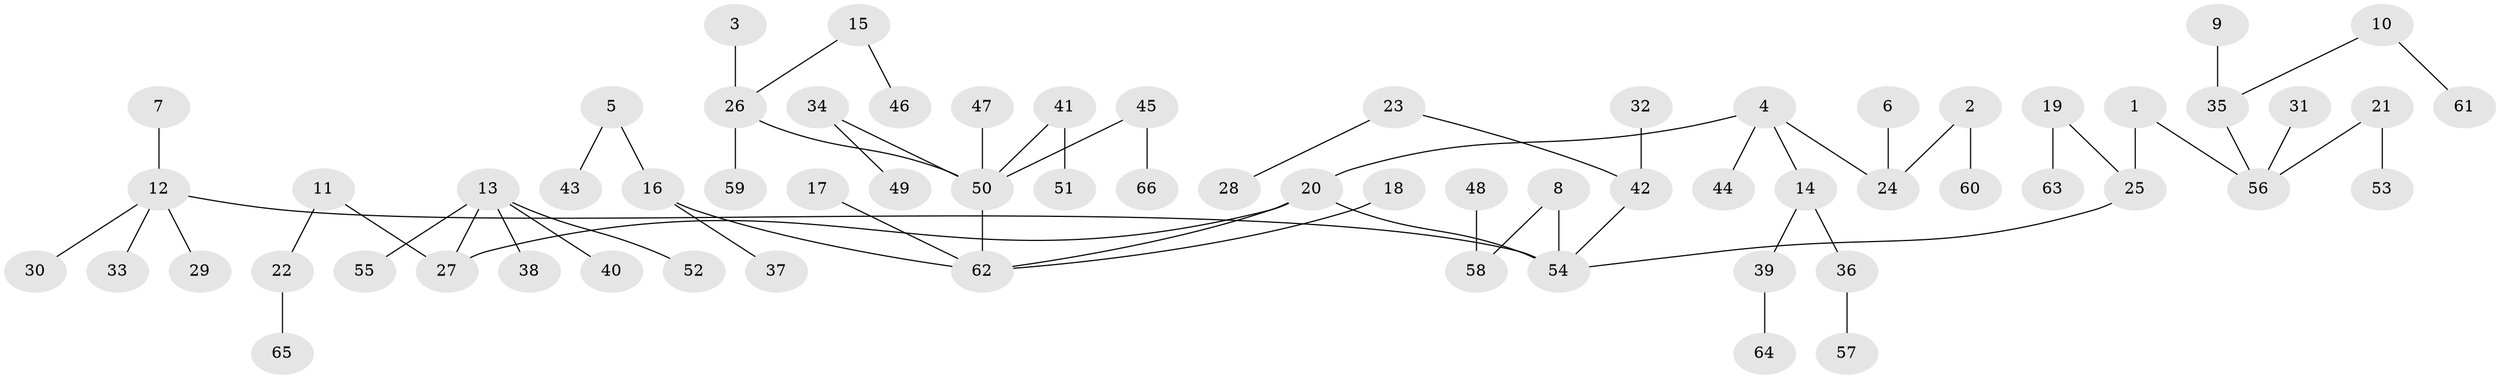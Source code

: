 // original degree distribution, {5: 0.030534351145038167, 4: 0.04580152671755725, 6: 0.030534351145038167, 7: 0.015267175572519083, 3: 0.09923664122137404, 2: 0.2824427480916031, 1: 0.4961832061068702}
// Generated by graph-tools (version 1.1) at 2025/02/03/09/25 03:02:20]
// undirected, 66 vertices, 65 edges
graph export_dot {
graph [start="1"]
  node [color=gray90,style=filled];
  1;
  2;
  3;
  4;
  5;
  6;
  7;
  8;
  9;
  10;
  11;
  12;
  13;
  14;
  15;
  16;
  17;
  18;
  19;
  20;
  21;
  22;
  23;
  24;
  25;
  26;
  27;
  28;
  29;
  30;
  31;
  32;
  33;
  34;
  35;
  36;
  37;
  38;
  39;
  40;
  41;
  42;
  43;
  44;
  45;
  46;
  47;
  48;
  49;
  50;
  51;
  52;
  53;
  54;
  55;
  56;
  57;
  58;
  59;
  60;
  61;
  62;
  63;
  64;
  65;
  66;
  1 -- 25 [weight=1.0];
  1 -- 56 [weight=1.0];
  2 -- 24 [weight=1.0];
  2 -- 60 [weight=1.0];
  3 -- 26 [weight=1.0];
  4 -- 14 [weight=1.0];
  4 -- 20 [weight=1.0];
  4 -- 24 [weight=1.0];
  4 -- 44 [weight=1.0];
  5 -- 16 [weight=1.0];
  5 -- 43 [weight=1.0];
  6 -- 24 [weight=1.0];
  7 -- 12 [weight=1.0];
  8 -- 54 [weight=1.0];
  8 -- 58 [weight=1.0];
  9 -- 35 [weight=1.0];
  10 -- 35 [weight=1.0];
  10 -- 61 [weight=1.0];
  11 -- 22 [weight=1.0];
  11 -- 27 [weight=1.0];
  12 -- 29 [weight=1.0];
  12 -- 30 [weight=1.0];
  12 -- 33 [weight=1.0];
  12 -- 54 [weight=1.0];
  13 -- 27 [weight=1.0];
  13 -- 38 [weight=1.0];
  13 -- 40 [weight=1.0];
  13 -- 52 [weight=1.0];
  13 -- 55 [weight=1.0];
  14 -- 36 [weight=1.0];
  14 -- 39 [weight=1.0];
  15 -- 26 [weight=1.0];
  15 -- 46 [weight=1.0];
  16 -- 37 [weight=1.0];
  16 -- 62 [weight=1.0];
  17 -- 62 [weight=1.0];
  18 -- 62 [weight=1.0];
  19 -- 25 [weight=1.0];
  19 -- 63 [weight=1.0];
  20 -- 27 [weight=1.0];
  20 -- 54 [weight=1.0];
  20 -- 62 [weight=1.0];
  21 -- 53 [weight=1.0];
  21 -- 56 [weight=1.0];
  22 -- 65 [weight=1.0];
  23 -- 28 [weight=1.0];
  23 -- 42 [weight=1.0];
  25 -- 54 [weight=1.0];
  26 -- 50 [weight=1.0];
  26 -- 59 [weight=1.0];
  31 -- 56 [weight=1.0];
  32 -- 42 [weight=1.0];
  34 -- 49 [weight=1.0];
  34 -- 50 [weight=1.0];
  35 -- 56 [weight=1.0];
  36 -- 57 [weight=1.0];
  39 -- 64 [weight=1.0];
  41 -- 50 [weight=1.0];
  41 -- 51 [weight=1.0];
  42 -- 54 [weight=1.0];
  45 -- 50 [weight=1.0];
  45 -- 66 [weight=1.0];
  47 -- 50 [weight=1.0];
  48 -- 58 [weight=1.0];
  50 -- 62 [weight=1.0];
}
